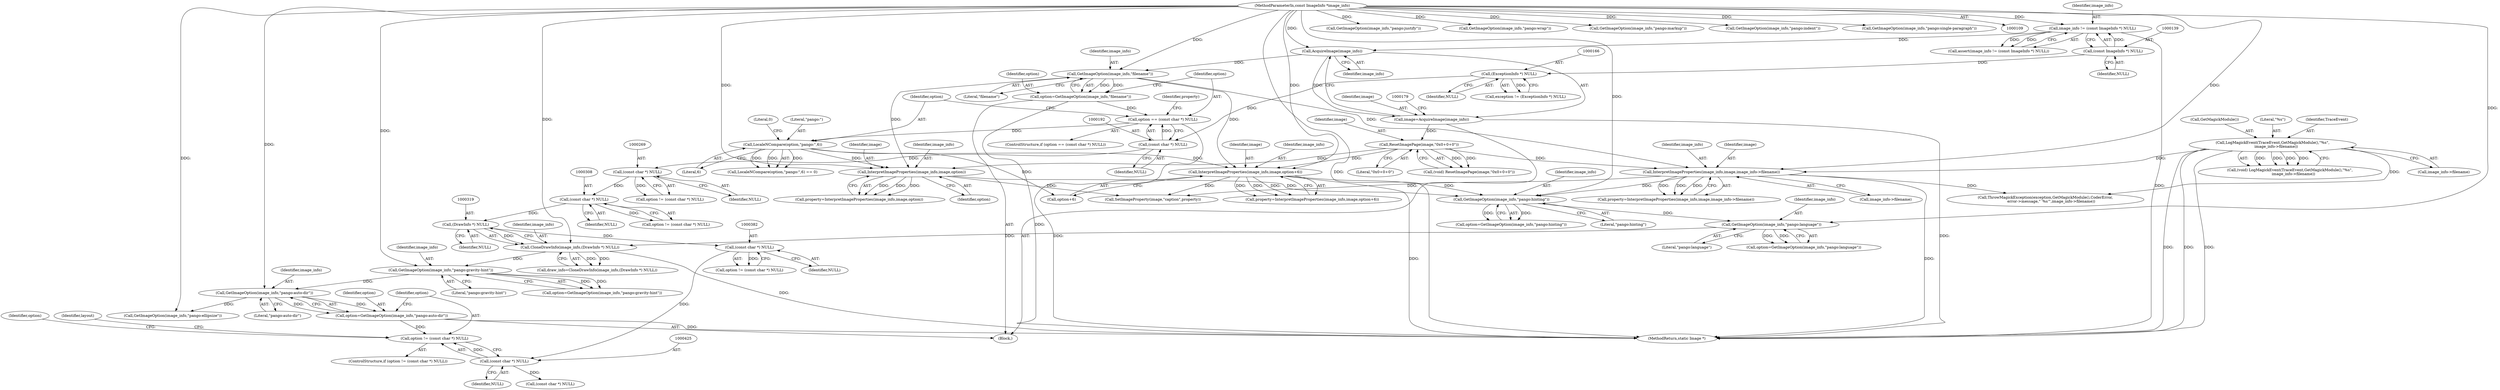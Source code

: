 digraph "0_ImageMagick_f6e9d0d9955e85bdd7540b251cd50d598dacc5e6_42@pointer" {
"1000422" [label="(Call,option != (const char *) NULL)"];
"1000416" [label="(Call,option=GetImageOption(image_info,\"pango:auto-dir\"))"];
"1000418" [label="(Call,GetImageOption(image_info,\"pango:auto-dir\"))"];
"1000375" [label="(Call,GetImageOption(image_info,\"pango:gravity-hint\"))"];
"1000316" [label="(Call,CloneDrawInfo(image_info,(DrawInfo *) NULL))"];
"1000301" [label="(Call,GetImageOption(image_info,\"pango:language\"))"];
"1000262" [label="(Call,GetImageOption(image_info,\"pango:hinting\"))"];
"1000221" [label="(Call,InterpretImageProperties(image_info,image,option))"];
"1000185" [label="(Call,GetImageOption(image_info,\"filename\"))"];
"1000176" [label="(Call,AcquireImage(image_info))"];
"1000136" [label="(Call,image_info != (const ImageInfo *) NULL)"];
"1000110" [label="(MethodParameterIn,const ImageInfo *image_info)"];
"1000138" [label="(Call,(const ImageInfo *) NULL)"];
"1000180" [label="(Call,ResetImagePage(image,\"0x0+0+0\"))"];
"1000174" [label="(Call,image=AcquireImage(image_info))"];
"1000205" [label="(Call,LocaleNCompare(option,\"pango:\",6))"];
"1000189" [label="(Call,option == (const char *) NULL)"];
"1000183" [label="(Call,option=GetImageOption(image_info,\"filename\"))"];
"1000191" [label="(Call,(const char *) NULL)"];
"1000165" [label="(Call,(ExceptionInfo *) NULL)"];
"1000196" [label="(Call,InterpretImageProperties(image_info,image,image_info->filename))"];
"1000155" [label="(Call,LogMagickEvent(TraceEvent,GetMagickModule(),\"%s\",\n      image_info->filename))"];
"1000212" [label="(Call,InterpretImageProperties(image_info,image,option+6))"];
"1000318" [label="(Call,(DrawInfo *) NULL)"];
"1000307" [label="(Call,(const char *) NULL)"];
"1000268" [label="(Call,(const char *) NULL)"];
"1000424" [label="(Call,(const char *) NULL)"];
"1000381" [label="(Call,(const char *) NULL)"];
"1000303" [label="(Literal,\"pango:language\")"];
"1000219" [label="(Call,property=InterpretImageProperties(image_info,image,option))"];
"1000195" [label="(Identifier,property)"];
"1000305" [label="(Call,option != (const char *) NULL)"];
"1000420" [label="(Literal,\"pango:auto-dir\")"];
"1000191" [label="(Call,(const char *) NULL)"];
"1000222" [label="(Identifier,image_info)"];
"1000432" [label="(Call,GetImageOption(image_info,\"pango:ellipsize\"))"];
"1000187" [label="(Literal,\"filename\")"];
"1000417" [label="(Identifier,option)"];
"1000135" [label="(Call,assert(image_info != (const ImageInfo *) NULL))"];
"1000480" [label="(Call,GetImageOption(image_info,\"pango:justify\"))"];
"1000214" [label="(Identifier,image)"];
"1000270" [label="(Identifier,NULL)"];
"1000155" [label="(Call,LogMagickEvent(TraceEvent,GetMagickModule(),\"%s\",\n      image_info->filename))"];
"1000176" [label="(Call,AcquireImage(image_info))"];
"1000314" [label="(Call,draw_info=CloneDrawInfo(image_info,(DrawInfo *) NULL))"];
"1000190" [label="(Identifier,option)"];
"1000140" [label="(Identifier,NULL)"];
"1001213" [label="(MethodReturn,static Image *)"];
"1000318" [label="(Call,(DrawInfo *) NULL)"];
"1000268" [label="(Call,(const char *) NULL)"];
"1000377" [label="(Literal,\"pango:gravity-hint\")"];
"1000189" [label="(Call,option == (const char *) NULL)"];
"1000307" [label="(Call,(const char *) NULL)"];
"1000518" [label="(Call,GetImageOption(image_info,\"pango:wrap\"))"];
"1000419" [label="(Identifier,image_info)"];
"1000198" [label="(Identifier,image)"];
"1000186" [label="(Identifier,image_info)"];
"1000197" [label="(Identifier,image_info)"];
"1000421" [label="(ControlStructure,if (option != (const char *) NULL))"];
"1000383" [label="(Identifier,NULL)"];
"1000182" [label="(Literal,\"0x0+0+0\")"];
"1000224" [label="(Identifier,option)"];
"1000156" [label="(Identifier,TraceEvent)"];
"1000180" [label="(Call,ResetImagePage(image,\"0x0+0+0\"))"];
"1000316" [label="(Call,CloneDrawInfo(image_info,(DrawInfo *) NULL))"];
"1000212" [label="(Call,InterpretImageProperties(image_info,image,option+6))"];
"1000165" [label="(Call,(ExceptionInfo *) NULL)"];
"1000260" [label="(Call,option=GetImageOption(image_info,\"pango:hinting\"))"];
"1000416" [label="(Call,option=GetImageOption(image_info,\"pango:auto-dir\"))"];
"1000194" [label="(Call,property=InterpretImageProperties(image_info,image,image_info->filename))"];
"1000215" [label="(Call,option+6)"];
"1000137" [label="(Identifier,image_info)"];
"1000159" [label="(Call,image_info->filename)"];
"1000684" [label="(Call,GetImageOption(image_info,\"pango:markup\"))"];
"1000422" [label="(Call,option != (const char *) NULL)"];
"1000175" [label="(Identifier,image)"];
"1000381" [label="(Call,(const char *) NULL)"];
"1000262" [label="(Call,GetImageOption(image_info,\"pango:hinting\"))"];
"1000177" [label="(Identifier,image_info)"];
"1000205" [label="(Call,LocaleNCompare(option,\"pango:\",6))"];
"1000302" [label="(Identifier,image_info)"];
"1000320" [label="(Identifier,NULL)"];
"1000726" [label="(Call,ThrowMagickException(exception,GetMagickModule(),CoderError,\n          error->message,\"`%s'\",image_info->filename))"];
"1000157" [label="(Call,GetMagickModule())"];
"1000426" [label="(Identifier,NULL)"];
"1000438" [label="(Call,(const char *) NULL)"];
"1000227" [label="(Call,SetImageProperty(image,\"caption\",property))"];
"1000209" [label="(Literal,0)"];
"1000196" [label="(Call,InterpretImageProperties(image_info,image,image_info->filename))"];
"1000204" [label="(Call,LocaleNCompare(option,\"pango:\",6) == 0)"];
"1000174" [label="(Call,image=AcquireImage(image_info))"];
"1000206" [label="(Identifier,option)"];
"1000375" [label="(Call,GetImageOption(image_info,\"pango:gravity-hint\"))"];
"1000188" [label="(ControlStructure,if (option == (const char *) NULL))"];
"1000184" [label="(Identifier,option)"];
"1000110" [label="(MethodParameterIn,const ImageInfo *image_info)"];
"1000167" [label="(Identifier,NULL)"];
"1000428" [label="(Identifier,layout)"];
"1000223" [label="(Identifier,image)"];
"1000158" [label="(Literal,\"%s\")"];
"1000210" [label="(Call,property=InterpretImageProperties(image_info,image,option+6))"];
"1000199" [label="(Call,image_info->filename)"];
"1000373" [label="(Call,option=GetImageOption(image_info,\"pango:gravity-hint\"))"];
"1000309" [label="(Identifier,NULL)"];
"1000423" [label="(Identifier,option)"];
"1000424" [label="(Call,(const char *) NULL)"];
"1000557" [label="(Call,GetImageOption(image_info,\"pango:indent\"))"];
"1000418" [label="(Call,GetImageOption(image_info,\"pango:auto-dir\"))"];
"1000112" [label="(Block,)"];
"1000263" [label="(Identifier,image_info)"];
"1000178" [label="(Call,(void) ResetImagePage(image,\"0x0+0+0\"))"];
"1000376" [label="(Identifier,image_info)"];
"1000207" [label="(Literal,\"pango:\")"];
"1000299" [label="(Call,option=GetImageOption(image_info,\"pango:language\"))"];
"1000136" [label="(Call,image_info != (const ImageInfo *) NULL)"];
"1000163" [label="(Call,exception != (ExceptionInfo *) NULL)"];
"1000266" [label="(Call,option != (const char *) NULL)"];
"1000317" [label="(Identifier,image_info)"];
"1000221" [label="(Call,InterpretImageProperties(image_info,image,option))"];
"1000379" [label="(Call,option != (const char *) NULL)"];
"1000208" [label="(Literal,6)"];
"1000153" [label="(Call,(void) LogMagickEvent(TraceEvent,GetMagickModule(),\"%s\",\n      image_info->filename))"];
"1000301" [label="(Call,GetImageOption(image_info,\"pango:language\"))"];
"1000183" [label="(Call,option=GetImageOption(image_info,\"filename\"))"];
"1000213" [label="(Identifier,image_info)"];
"1000181" [label="(Identifier,image)"];
"1000431" [label="(Identifier,option)"];
"1000185" [label="(Call,GetImageOption(image_info,\"filename\"))"];
"1000264" [label="(Literal,\"pango:hinting\")"];
"1000138" [label="(Call,(const ImageInfo *) NULL)"];
"1000499" [label="(Call,GetImageOption(image_info,\"pango:single-paragraph\"))"];
"1000193" [label="(Identifier,NULL)"];
"1000422" -> "1000421"  [label="AST: "];
"1000422" -> "1000424"  [label="CFG: "];
"1000423" -> "1000422"  [label="AST: "];
"1000424" -> "1000422"  [label="AST: "];
"1000428" -> "1000422"  [label="CFG: "];
"1000431" -> "1000422"  [label="CFG: "];
"1000416" -> "1000422"  [label="DDG: "];
"1000424" -> "1000422"  [label="DDG: "];
"1000416" -> "1000112"  [label="AST: "];
"1000416" -> "1000418"  [label="CFG: "];
"1000417" -> "1000416"  [label="AST: "];
"1000418" -> "1000416"  [label="AST: "];
"1000423" -> "1000416"  [label="CFG: "];
"1000416" -> "1001213"  [label="DDG: "];
"1000418" -> "1000416"  [label="DDG: "];
"1000418" -> "1000416"  [label="DDG: "];
"1000418" -> "1000420"  [label="CFG: "];
"1000419" -> "1000418"  [label="AST: "];
"1000420" -> "1000418"  [label="AST: "];
"1000375" -> "1000418"  [label="DDG: "];
"1000110" -> "1000418"  [label="DDG: "];
"1000418" -> "1000432"  [label="DDG: "];
"1000375" -> "1000373"  [label="AST: "];
"1000375" -> "1000377"  [label="CFG: "];
"1000376" -> "1000375"  [label="AST: "];
"1000377" -> "1000375"  [label="AST: "];
"1000373" -> "1000375"  [label="CFG: "];
"1000375" -> "1000373"  [label="DDG: "];
"1000375" -> "1000373"  [label="DDG: "];
"1000316" -> "1000375"  [label="DDG: "];
"1000110" -> "1000375"  [label="DDG: "];
"1000316" -> "1000314"  [label="AST: "];
"1000316" -> "1000318"  [label="CFG: "];
"1000317" -> "1000316"  [label="AST: "];
"1000318" -> "1000316"  [label="AST: "];
"1000314" -> "1000316"  [label="CFG: "];
"1000316" -> "1001213"  [label="DDG: "];
"1000316" -> "1000314"  [label="DDG: "];
"1000316" -> "1000314"  [label="DDG: "];
"1000301" -> "1000316"  [label="DDG: "];
"1000110" -> "1000316"  [label="DDG: "];
"1000318" -> "1000316"  [label="DDG: "];
"1000301" -> "1000299"  [label="AST: "];
"1000301" -> "1000303"  [label="CFG: "];
"1000302" -> "1000301"  [label="AST: "];
"1000303" -> "1000301"  [label="AST: "];
"1000299" -> "1000301"  [label="CFG: "];
"1000301" -> "1000299"  [label="DDG: "];
"1000301" -> "1000299"  [label="DDG: "];
"1000262" -> "1000301"  [label="DDG: "];
"1000110" -> "1000301"  [label="DDG: "];
"1000262" -> "1000260"  [label="AST: "];
"1000262" -> "1000264"  [label="CFG: "];
"1000263" -> "1000262"  [label="AST: "];
"1000264" -> "1000262"  [label="AST: "];
"1000260" -> "1000262"  [label="CFG: "];
"1000262" -> "1000260"  [label="DDG: "];
"1000262" -> "1000260"  [label="DDG: "];
"1000221" -> "1000262"  [label="DDG: "];
"1000196" -> "1000262"  [label="DDG: "];
"1000212" -> "1000262"  [label="DDG: "];
"1000110" -> "1000262"  [label="DDG: "];
"1000221" -> "1000219"  [label="AST: "];
"1000221" -> "1000224"  [label="CFG: "];
"1000222" -> "1000221"  [label="AST: "];
"1000223" -> "1000221"  [label="AST: "];
"1000224" -> "1000221"  [label="AST: "];
"1000219" -> "1000221"  [label="CFG: "];
"1000221" -> "1000219"  [label="DDG: "];
"1000221" -> "1000219"  [label="DDG: "];
"1000221" -> "1000219"  [label="DDG: "];
"1000185" -> "1000221"  [label="DDG: "];
"1000110" -> "1000221"  [label="DDG: "];
"1000180" -> "1000221"  [label="DDG: "];
"1000205" -> "1000221"  [label="DDG: "];
"1000221" -> "1000227"  [label="DDG: "];
"1000185" -> "1000183"  [label="AST: "];
"1000185" -> "1000187"  [label="CFG: "];
"1000186" -> "1000185"  [label="AST: "];
"1000187" -> "1000185"  [label="AST: "];
"1000183" -> "1000185"  [label="CFG: "];
"1000185" -> "1000183"  [label="DDG: "];
"1000185" -> "1000183"  [label="DDG: "];
"1000176" -> "1000185"  [label="DDG: "];
"1000110" -> "1000185"  [label="DDG: "];
"1000185" -> "1000196"  [label="DDG: "];
"1000185" -> "1000212"  [label="DDG: "];
"1000176" -> "1000174"  [label="AST: "];
"1000176" -> "1000177"  [label="CFG: "];
"1000177" -> "1000176"  [label="AST: "];
"1000174" -> "1000176"  [label="CFG: "];
"1000176" -> "1000174"  [label="DDG: "];
"1000136" -> "1000176"  [label="DDG: "];
"1000110" -> "1000176"  [label="DDG: "];
"1000136" -> "1000135"  [label="AST: "];
"1000136" -> "1000138"  [label="CFG: "];
"1000137" -> "1000136"  [label="AST: "];
"1000138" -> "1000136"  [label="AST: "];
"1000135" -> "1000136"  [label="CFG: "];
"1000136" -> "1001213"  [label="DDG: "];
"1000136" -> "1000135"  [label="DDG: "];
"1000136" -> "1000135"  [label="DDG: "];
"1000110" -> "1000136"  [label="DDG: "];
"1000138" -> "1000136"  [label="DDG: "];
"1000110" -> "1000109"  [label="AST: "];
"1000110" -> "1001213"  [label="DDG: "];
"1000110" -> "1000196"  [label="DDG: "];
"1000110" -> "1000212"  [label="DDG: "];
"1000110" -> "1000432"  [label="DDG: "];
"1000110" -> "1000480"  [label="DDG: "];
"1000110" -> "1000499"  [label="DDG: "];
"1000110" -> "1000518"  [label="DDG: "];
"1000110" -> "1000557"  [label="DDG: "];
"1000110" -> "1000684"  [label="DDG: "];
"1000138" -> "1000140"  [label="CFG: "];
"1000139" -> "1000138"  [label="AST: "];
"1000140" -> "1000138"  [label="AST: "];
"1000138" -> "1000165"  [label="DDG: "];
"1000180" -> "1000178"  [label="AST: "];
"1000180" -> "1000182"  [label="CFG: "];
"1000181" -> "1000180"  [label="AST: "];
"1000182" -> "1000180"  [label="AST: "];
"1000178" -> "1000180"  [label="CFG: "];
"1000180" -> "1000178"  [label="DDG: "];
"1000180" -> "1000178"  [label="DDG: "];
"1000174" -> "1000180"  [label="DDG: "];
"1000180" -> "1000196"  [label="DDG: "];
"1000180" -> "1000212"  [label="DDG: "];
"1000174" -> "1000112"  [label="AST: "];
"1000175" -> "1000174"  [label="AST: "];
"1000179" -> "1000174"  [label="CFG: "];
"1000174" -> "1001213"  [label="DDG: "];
"1000205" -> "1000204"  [label="AST: "];
"1000205" -> "1000208"  [label="CFG: "];
"1000206" -> "1000205"  [label="AST: "];
"1000207" -> "1000205"  [label="AST: "];
"1000208" -> "1000205"  [label="AST: "];
"1000209" -> "1000205"  [label="CFG: "];
"1000205" -> "1000204"  [label="DDG: "];
"1000205" -> "1000204"  [label="DDG: "];
"1000205" -> "1000204"  [label="DDG: "];
"1000189" -> "1000205"  [label="DDG: "];
"1000205" -> "1000212"  [label="DDG: "];
"1000205" -> "1000215"  [label="DDG: "];
"1000189" -> "1000188"  [label="AST: "];
"1000189" -> "1000191"  [label="CFG: "];
"1000190" -> "1000189"  [label="AST: "];
"1000191" -> "1000189"  [label="AST: "];
"1000195" -> "1000189"  [label="CFG: "];
"1000206" -> "1000189"  [label="CFG: "];
"1000189" -> "1001213"  [label="DDG: "];
"1000183" -> "1000189"  [label="DDG: "];
"1000191" -> "1000189"  [label="DDG: "];
"1000183" -> "1000112"  [label="AST: "];
"1000184" -> "1000183"  [label="AST: "];
"1000190" -> "1000183"  [label="CFG: "];
"1000183" -> "1001213"  [label="DDG: "];
"1000191" -> "1000193"  [label="CFG: "];
"1000192" -> "1000191"  [label="AST: "];
"1000193" -> "1000191"  [label="AST: "];
"1000165" -> "1000191"  [label="DDG: "];
"1000191" -> "1000268"  [label="DDG: "];
"1000165" -> "1000163"  [label="AST: "];
"1000165" -> "1000167"  [label="CFG: "];
"1000166" -> "1000165"  [label="AST: "];
"1000167" -> "1000165"  [label="AST: "];
"1000163" -> "1000165"  [label="CFG: "];
"1000165" -> "1000163"  [label="DDG: "];
"1000196" -> "1000194"  [label="AST: "];
"1000196" -> "1000199"  [label="CFG: "];
"1000197" -> "1000196"  [label="AST: "];
"1000198" -> "1000196"  [label="AST: "];
"1000199" -> "1000196"  [label="AST: "];
"1000194" -> "1000196"  [label="CFG: "];
"1000196" -> "1001213"  [label="DDG: "];
"1000196" -> "1000194"  [label="DDG: "];
"1000196" -> "1000194"  [label="DDG: "];
"1000196" -> "1000194"  [label="DDG: "];
"1000155" -> "1000196"  [label="DDG: "];
"1000196" -> "1000227"  [label="DDG: "];
"1000196" -> "1000726"  [label="DDG: "];
"1000155" -> "1000153"  [label="AST: "];
"1000155" -> "1000159"  [label="CFG: "];
"1000156" -> "1000155"  [label="AST: "];
"1000157" -> "1000155"  [label="AST: "];
"1000158" -> "1000155"  [label="AST: "];
"1000159" -> "1000155"  [label="AST: "];
"1000153" -> "1000155"  [label="CFG: "];
"1000155" -> "1001213"  [label="DDG: "];
"1000155" -> "1001213"  [label="DDG: "];
"1000155" -> "1001213"  [label="DDG: "];
"1000155" -> "1000153"  [label="DDG: "];
"1000155" -> "1000153"  [label="DDG: "];
"1000155" -> "1000153"  [label="DDG: "];
"1000155" -> "1000153"  [label="DDG: "];
"1000155" -> "1000726"  [label="DDG: "];
"1000212" -> "1000210"  [label="AST: "];
"1000212" -> "1000215"  [label="CFG: "];
"1000213" -> "1000212"  [label="AST: "];
"1000214" -> "1000212"  [label="AST: "];
"1000215" -> "1000212"  [label="AST: "];
"1000210" -> "1000212"  [label="CFG: "];
"1000212" -> "1001213"  [label="DDG: "];
"1000212" -> "1000210"  [label="DDG: "];
"1000212" -> "1000210"  [label="DDG: "];
"1000212" -> "1000210"  [label="DDG: "];
"1000212" -> "1000227"  [label="DDG: "];
"1000318" -> "1000320"  [label="CFG: "];
"1000319" -> "1000318"  [label="AST: "];
"1000320" -> "1000318"  [label="AST: "];
"1000307" -> "1000318"  [label="DDG: "];
"1000318" -> "1000381"  [label="DDG: "];
"1000307" -> "1000305"  [label="AST: "];
"1000307" -> "1000309"  [label="CFG: "];
"1000308" -> "1000307"  [label="AST: "];
"1000309" -> "1000307"  [label="AST: "];
"1000305" -> "1000307"  [label="CFG: "];
"1000307" -> "1000305"  [label="DDG: "];
"1000268" -> "1000307"  [label="DDG: "];
"1000268" -> "1000266"  [label="AST: "];
"1000268" -> "1000270"  [label="CFG: "];
"1000269" -> "1000268"  [label="AST: "];
"1000270" -> "1000268"  [label="AST: "];
"1000266" -> "1000268"  [label="CFG: "];
"1000268" -> "1000266"  [label="DDG: "];
"1000424" -> "1000426"  [label="CFG: "];
"1000425" -> "1000424"  [label="AST: "];
"1000426" -> "1000424"  [label="AST: "];
"1000381" -> "1000424"  [label="DDG: "];
"1000424" -> "1000438"  [label="DDG: "];
"1000381" -> "1000379"  [label="AST: "];
"1000381" -> "1000383"  [label="CFG: "];
"1000382" -> "1000381"  [label="AST: "];
"1000383" -> "1000381"  [label="AST: "];
"1000379" -> "1000381"  [label="CFG: "];
"1000381" -> "1000379"  [label="DDG: "];
}
